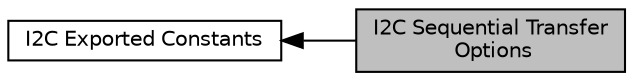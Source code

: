 digraph "I2C Sequential Transfer Options"
{
  edge [fontname="Helvetica",fontsize="10",labelfontname="Helvetica",labelfontsize="10"];
  node [fontname="Helvetica",fontsize="10",shape=record];
  rankdir=LR;
  Node0 [label="I2C Sequential Transfer\l Options",height=0.2,width=0.4,color="black", fillcolor="grey75", style="filled", fontcolor="black"];
  Node1 [label="I2C Exported Constants",height=0.2,width=0.4,color="black", fillcolor="white", style="filled",URL="$group___i2_c___exported___constants.html"];
  Node1->Node0 [shape=plaintext, dir="back", style="solid"];
}
